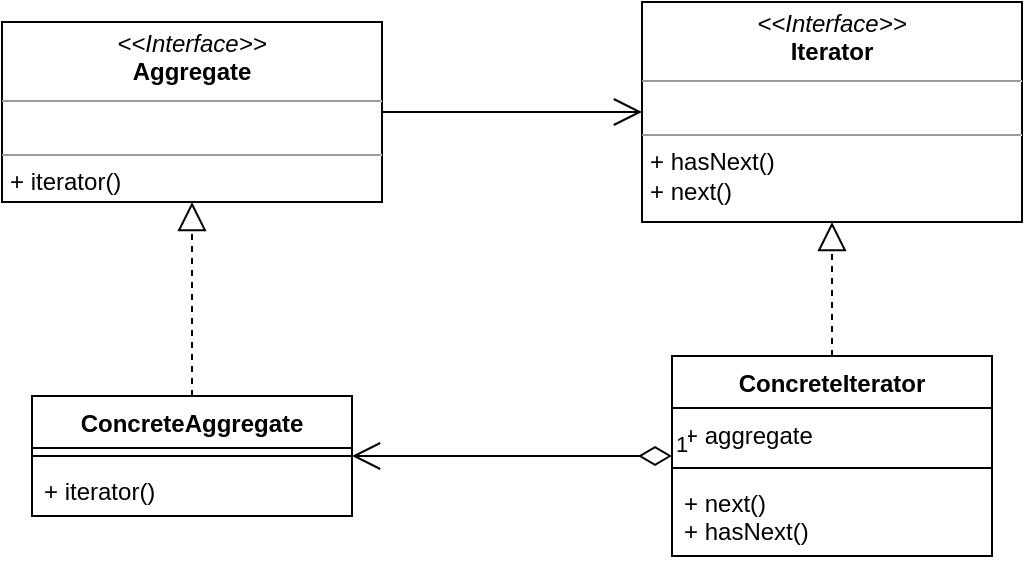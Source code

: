 <mxfile version="16.5.3" type="github">
  <diagram id="C5RBs43oDa-KdzZeNtuy" name="Page-1">
    <mxGraphModel dx="700" dy="752" grid="1" gridSize="10" guides="1" tooltips="1" connect="1" arrows="1" fold="1" page="1" pageScale="1" pageWidth="827" pageHeight="1169" math="0" shadow="0">
      <root>
        <mxCell id="WIyWlLk6GJQsqaUBKTNV-0" />
        <mxCell id="WIyWlLk6GJQsqaUBKTNV-1" parent="WIyWlLk6GJQsqaUBKTNV-0" />
        <mxCell id="cdmiP6wvROJ1Hgg1ot6l-0" value="&lt;p style=&quot;margin: 0px ; margin-top: 4px ; text-align: center&quot;&gt;&lt;i&gt;&amp;lt;&amp;lt;Interface&amp;gt;&amp;gt;&lt;/i&gt;&lt;br&gt;&lt;b&gt;Aggregate&lt;/b&gt;&lt;/p&gt;&lt;hr size=&quot;1&quot;&gt;&lt;p style=&quot;margin: 0px ; margin-left: 4px&quot;&gt;&lt;br&gt;&lt;/p&gt;&lt;hr size=&quot;1&quot;&gt;&lt;p style=&quot;margin: 0px ; margin-left: 4px&quot;&gt;+ iterator()&lt;/p&gt;" style="verticalAlign=top;align=left;overflow=fill;fontSize=12;fontFamily=Helvetica;html=1;" vertex="1" parent="WIyWlLk6GJQsqaUBKTNV-1">
          <mxGeometry x="120" y="200" width="190" height="90" as="geometry" />
        </mxCell>
        <mxCell id="cdmiP6wvROJ1Hgg1ot6l-1" value="&lt;p style=&quot;margin: 0px ; margin-top: 4px ; text-align: center&quot;&gt;&lt;i&gt;&amp;lt;&amp;lt;Interface&amp;gt;&amp;gt;&lt;/i&gt;&lt;br&gt;&lt;b&gt;Iterator&lt;/b&gt;&lt;/p&gt;&lt;hr size=&quot;1&quot;&gt;&lt;p style=&quot;margin: 0px ; margin-left: 4px&quot;&gt;&lt;br&gt;&lt;/p&gt;&lt;hr size=&quot;1&quot;&gt;&lt;p style=&quot;margin: 0px ; margin-left: 4px&quot;&gt;+ hasNext()&lt;/p&gt;&lt;p style=&quot;margin: 0px ; margin-left: 4px&quot;&gt;+ next()&lt;/p&gt;" style="verticalAlign=top;align=left;overflow=fill;fontSize=12;fontFamily=Helvetica;html=1;" vertex="1" parent="WIyWlLk6GJQsqaUBKTNV-1">
          <mxGeometry x="440" y="190" width="190" height="110" as="geometry" />
        </mxCell>
        <mxCell id="cdmiP6wvROJ1Hgg1ot6l-2" value="ConcreteAggregate" style="swimlane;fontStyle=1;align=center;verticalAlign=top;childLayout=stackLayout;horizontal=1;startSize=26;horizontalStack=0;resizeParent=1;resizeParentMax=0;resizeLast=0;collapsible=1;marginBottom=0;" vertex="1" parent="WIyWlLk6GJQsqaUBKTNV-1">
          <mxGeometry x="135" y="387" width="160" height="60" as="geometry" />
        </mxCell>
        <mxCell id="cdmiP6wvROJ1Hgg1ot6l-4" value="" style="line;strokeWidth=1;fillColor=none;align=left;verticalAlign=middle;spacingTop=-1;spacingLeft=3;spacingRight=3;rotatable=0;labelPosition=right;points=[];portConstraint=eastwest;" vertex="1" parent="cdmiP6wvROJ1Hgg1ot6l-2">
          <mxGeometry y="26" width="160" height="8" as="geometry" />
        </mxCell>
        <mxCell id="cdmiP6wvROJ1Hgg1ot6l-5" value="+ iterator()" style="text;strokeColor=none;fillColor=none;align=left;verticalAlign=top;spacingLeft=4;spacingRight=4;overflow=hidden;rotatable=0;points=[[0,0.5],[1,0.5]];portConstraint=eastwest;" vertex="1" parent="cdmiP6wvROJ1Hgg1ot6l-2">
          <mxGeometry y="34" width="160" height="26" as="geometry" />
        </mxCell>
        <mxCell id="cdmiP6wvROJ1Hgg1ot6l-6" value="ConcreteIterator" style="swimlane;fontStyle=1;align=center;verticalAlign=top;childLayout=stackLayout;horizontal=1;startSize=26;horizontalStack=0;resizeParent=1;resizeParentMax=0;resizeLast=0;collapsible=1;marginBottom=0;" vertex="1" parent="WIyWlLk6GJQsqaUBKTNV-1">
          <mxGeometry x="455" y="367" width="160" height="100" as="geometry" />
        </mxCell>
        <mxCell id="cdmiP6wvROJ1Hgg1ot6l-7" value="+ aggregate" style="text;strokeColor=none;fillColor=none;align=left;verticalAlign=top;spacingLeft=4;spacingRight=4;overflow=hidden;rotatable=0;points=[[0,0.5],[1,0.5]];portConstraint=eastwest;" vertex="1" parent="cdmiP6wvROJ1Hgg1ot6l-6">
          <mxGeometry y="26" width="160" height="26" as="geometry" />
        </mxCell>
        <mxCell id="cdmiP6wvROJ1Hgg1ot6l-8" value="" style="line;strokeWidth=1;fillColor=none;align=left;verticalAlign=middle;spacingTop=-1;spacingLeft=3;spacingRight=3;rotatable=0;labelPosition=right;points=[];portConstraint=eastwest;" vertex="1" parent="cdmiP6wvROJ1Hgg1ot6l-6">
          <mxGeometry y="52" width="160" height="8" as="geometry" />
        </mxCell>
        <mxCell id="cdmiP6wvROJ1Hgg1ot6l-9" value="+ next()&#xa;+ hasNext()" style="text;strokeColor=none;fillColor=none;align=left;verticalAlign=top;spacingLeft=4;spacingRight=4;overflow=hidden;rotatable=0;points=[[0,0.5],[1,0.5]];portConstraint=eastwest;" vertex="1" parent="cdmiP6wvROJ1Hgg1ot6l-6">
          <mxGeometry y="60" width="160" height="40" as="geometry" />
        </mxCell>
        <mxCell id="cdmiP6wvROJ1Hgg1ot6l-11" value="" style="endArrow=block;dashed=1;endFill=0;endSize=12;html=1;rounded=0;" edge="1" parent="WIyWlLk6GJQsqaUBKTNV-1" source="cdmiP6wvROJ1Hgg1ot6l-2" target="cdmiP6wvROJ1Hgg1ot6l-0">
          <mxGeometry width="160" relative="1" as="geometry">
            <mxPoint x="280" y="390" as="sourcePoint" />
            <mxPoint x="440" y="390" as="targetPoint" />
          </mxGeometry>
        </mxCell>
        <mxCell id="cdmiP6wvROJ1Hgg1ot6l-12" value="" style="endArrow=block;dashed=1;endFill=0;endSize=12;html=1;rounded=0;" edge="1" parent="WIyWlLk6GJQsqaUBKTNV-1" source="cdmiP6wvROJ1Hgg1ot6l-6" target="cdmiP6wvROJ1Hgg1ot6l-1">
          <mxGeometry width="160" relative="1" as="geometry">
            <mxPoint x="225" y="397" as="sourcePoint" />
            <mxPoint x="225" y="300" as="targetPoint" />
          </mxGeometry>
        </mxCell>
        <mxCell id="cdmiP6wvROJ1Hgg1ot6l-13" value="" style="endArrow=open;endFill=1;endSize=12;html=1;rounded=0;" edge="1" parent="WIyWlLk6GJQsqaUBKTNV-1" source="cdmiP6wvROJ1Hgg1ot6l-0" target="cdmiP6wvROJ1Hgg1ot6l-1">
          <mxGeometry width="160" relative="1" as="geometry">
            <mxPoint x="280" y="390" as="sourcePoint" />
            <mxPoint x="440" y="390" as="targetPoint" />
          </mxGeometry>
        </mxCell>
        <mxCell id="cdmiP6wvROJ1Hgg1ot6l-14" value="1" style="endArrow=open;html=1;endSize=12;startArrow=diamondThin;startSize=14;startFill=0;edgeStyle=orthogonalEdgeStyle;align=left;verticalAlign=bottom;rounded=0;" edge="1" parent="WIyWlLk6GJQsqaUBKTNV-1" source="cdmiP6wvROJ1Hgg1ot6l-6" target="cdmiP6wvROJ1Hgg1ot6l-2">
          <mxGeometry x="-1" y="3" relative="1" as="geometry">
            <mxPoint x="280" y="390" as="sourcePoint" />
            <mxPoint x="440" y="390" as="targetPoint" />
          </mxGeometry>
        </mxCell>
      </root>
    </mxGraphModel>
  </diagram>
</mxfile>
